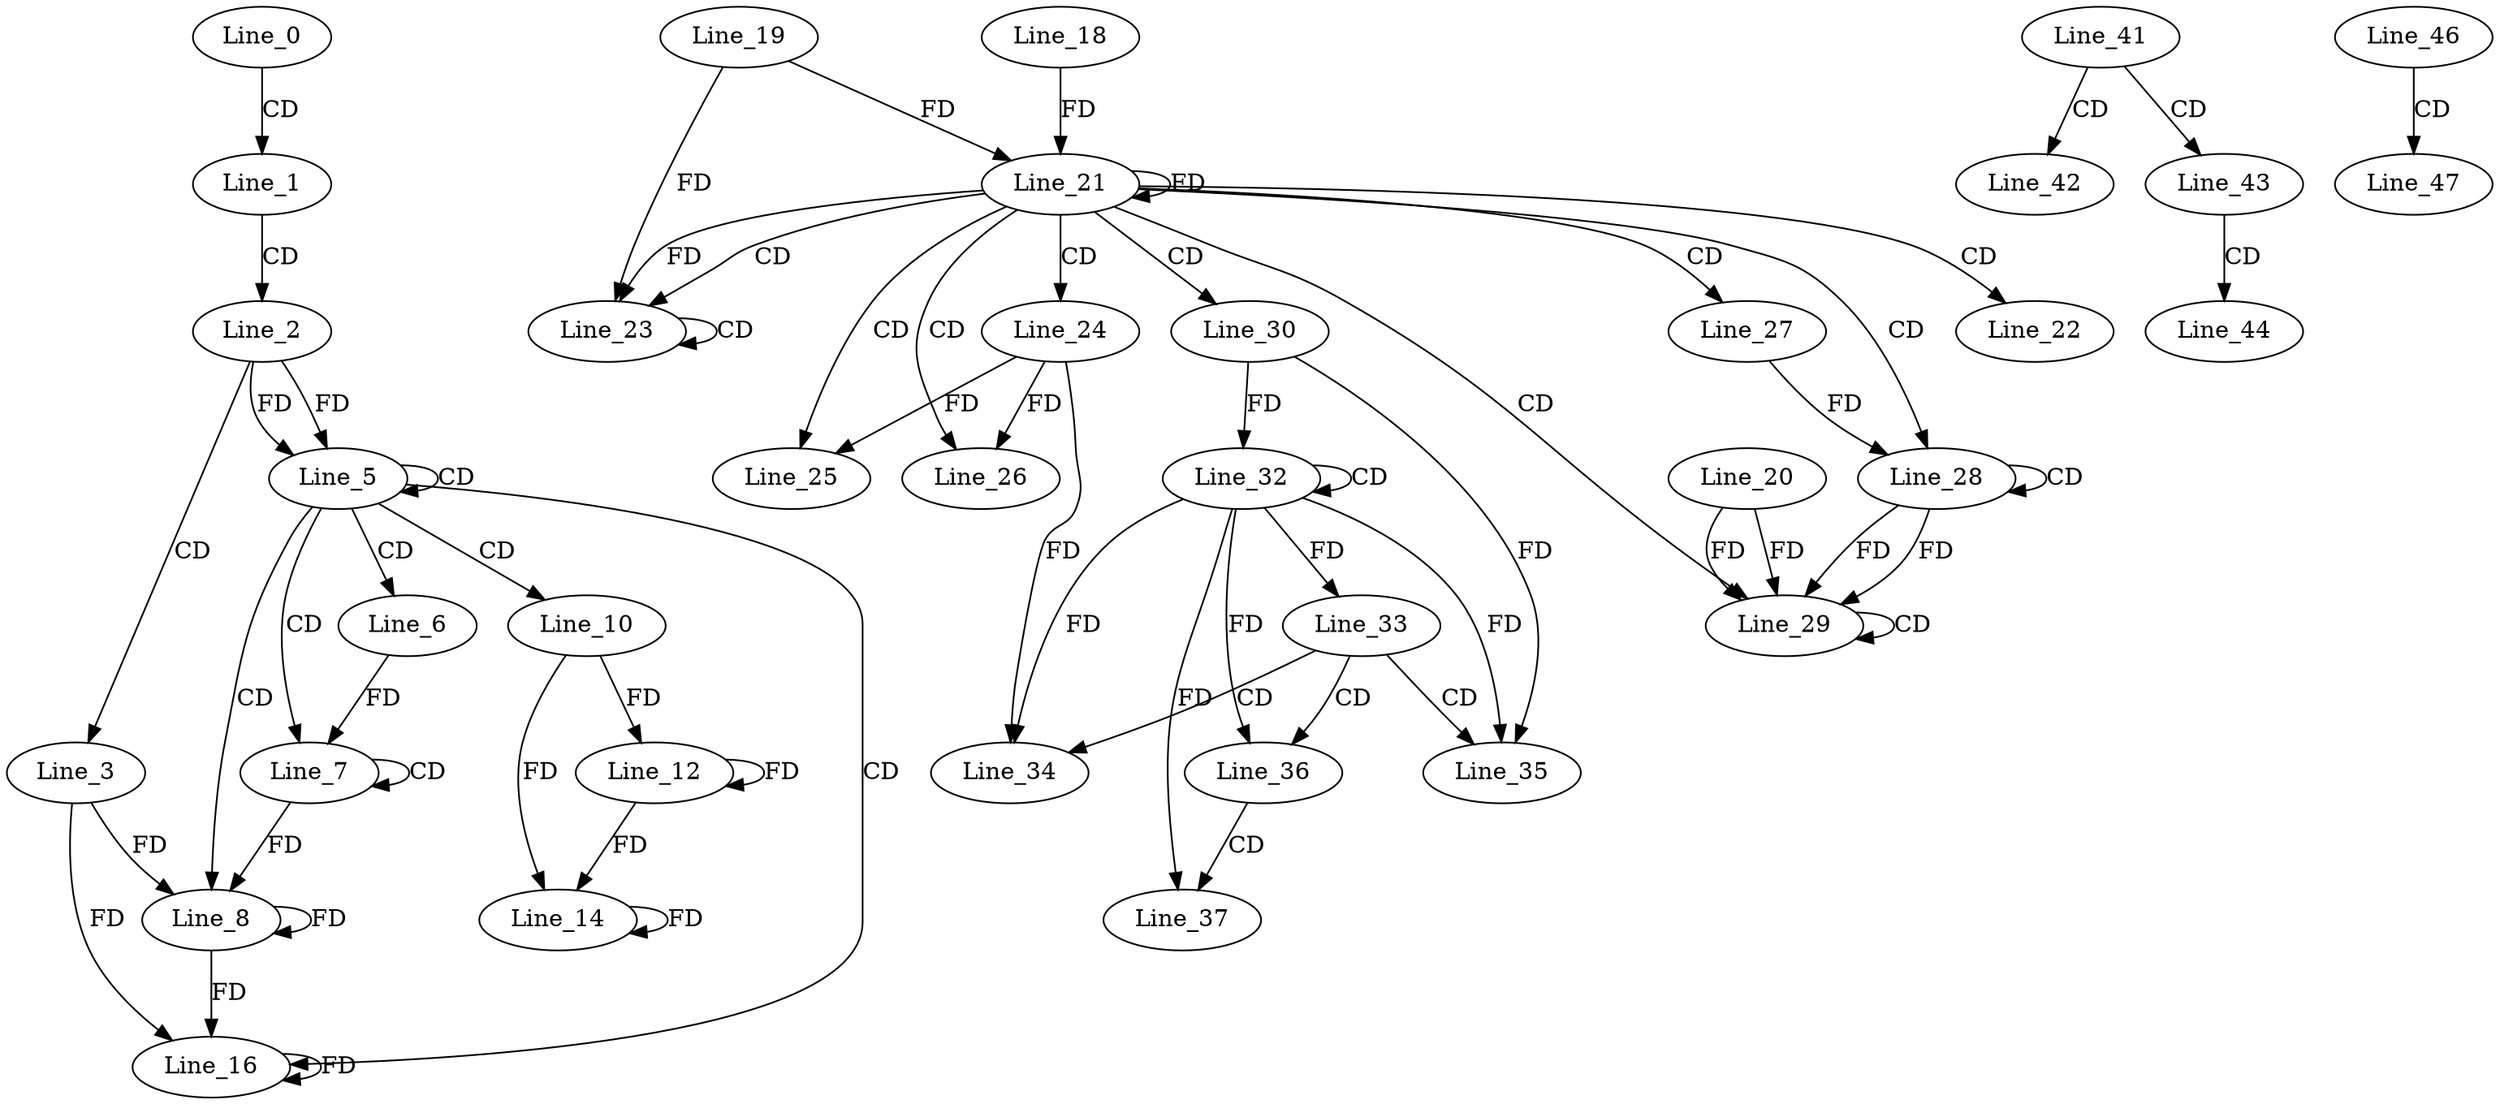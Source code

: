digraph G {
  Line_0;
  Line_1;
  Line_2;
  Line_3;
  Line_5;
  Line_5;
  Line_6;
  Line_7;
  Line_7;
  Line_8;
  Line_8;
  Line_10;
  Line_12;
  Line_12;
  Line_14;
  Line_14;
  Line_16;
  Line_21;
  Line_19;
  Line_21;
  Line_18;
  Line_21;
  Line_22;
  Line_23;
  Line_23;
  Line_24;
  Line_25;
  Line_26;
  Line_27;
  Line_28;
  Line_28;
  Line_29;
  Line_20;
  Line_29;
  Line_30;
  Line_32;
  Line_32;
  Line_33;
  Line_34;
  Line_35;
  Line_36;
  Line_36;
  Line_37;
  Line_41;
  Line_42;
  Line_43;
  Line_44;
  Line_46;
  Line_47;
  Line_0 -> Line_1 [ label="CD" ];
  Line_1 -> Line_2 [ label="CD" ];
  Line_2 -> Line_3 [ label="CD" ];
  Line_2 -> Line_5 [ label="FD" ];
  Line_5 -> Line_5 [ label="CD" ];
  Line_2 -> Line_5 [ label="FD" ];
  Line_5 -> Line_6 [ label="CD" ];
  Line_5 -> Line_7 [ label="CD" ];
  Line_7 -> Line_7 [ label="CD" ];
  Line_6 -> Line_7 [ label="FD" ];
  Line_5 -> Line_8 [ label="CD" ];
  Line_3 -> Line_8 [ label="FD" ];
  Line_8 -> Line_8 [ label="FD" ];
  Line_7 -> Line_8 [ label="FD" ];
  Line_5 -> Line_10 [ label="CD" ];
  Line_10 -> Line_12 [ label="FD" ];
  Line_12 -> Line_12 [ label="FD" ];
  Line_10 -> Line_14 [ label="FD" ];
  Line_12 -> Line_14 [ label="FD" ];
  Line_14 -> Line_14 [ label="FD" ];
  Line_5 -> Line_16 [ label="CD" ];
  Line_3 -> Line_16 [ label="FD" ];
  Line_8 -> Line_16 [ label="FD" ];
  Line_16 -> Line_16 [ label="FD" ];
  Line_21 -> Line_21 [ label="FD" ];
  Line_19 -> Line_21 [ label="FD" ];
  Line_18 -> Line_21 [ label="FD" ];
  Line_21 -> Line_22 [ label="CD" ];
  Line_21 -> Line_23 [ label="CD" ];
  Line_23 -> Line_23 [ label="CD" ];
  Line_21 -> Line_23 [ label="FD" ];
  Line_19 -> Line_23 [ label="FD" ];
  Line_21 -> Line_24 [ label="CD" ];
  Line_21 -> Line_25 [ label="CD" ];
  Line_24 -> Line_25 [ label="FD" ];
  Line_21 -> Line_26 [ label="CD" ];
  Line_24 -> Line_26 [ label="FD" ];
  Line_21 -> Line_27 [ label="CD" ];
  Line_21 -> Line_28 [ label="CD" ];
  Line_28 -> Line_28 [ label="CD" ];
  Line_27 -> Line_28 [ label="FD" ];
  Line_21 -> Line_29 [ label="CD" ];
  Line_28 -> Line_29 [ label="FD" ];
  Line_20 -> Line_29 [ label="FD" ];
  Line_29 -> Line_29 [ label="CD" ];
  Line_28 -> Line_29 [ label="FD" ];
  Line_20 -> Line_29 [ label="FD" ];
  Line_21 -> Line_30 [ label="CD" ];
  Line_32 -> Line_32 [ label="CD" ];
  Line_30 -> Line_32 [ label="FD" ];
  Line_32 -> Line_33 [ label="FD" ];
  Line_33 -> Line_34 [ label="CD" ];
  Line_32 -> Line_34 [ label="FD" ];
  Line_24 -> Line_34 [ label="FD" ];
  Line_33 -> Line_35 [ label="CD" ];
  Line_30 -> Line_35 [ label="FD" ];
  Line_32 -> Line_35 [ label="FD" ];
  Line_33 -> Line_36 [ label="CD" ];
  Line_32 -> Line_36 [ label="FD" ];
  Line_36 -> Line_37 [ label="CD" ];
  Line_32 -> Line_37 [ label="FD" ];
  Line_41 -> Line_42 [ label="CD" ];
  Line_41 -> Line_43 [ label="CD" ];
  Line_43 -> Line_44 [ label="CD" ];
  Line_46 -> Line_47 [ label="CD" ];
}
